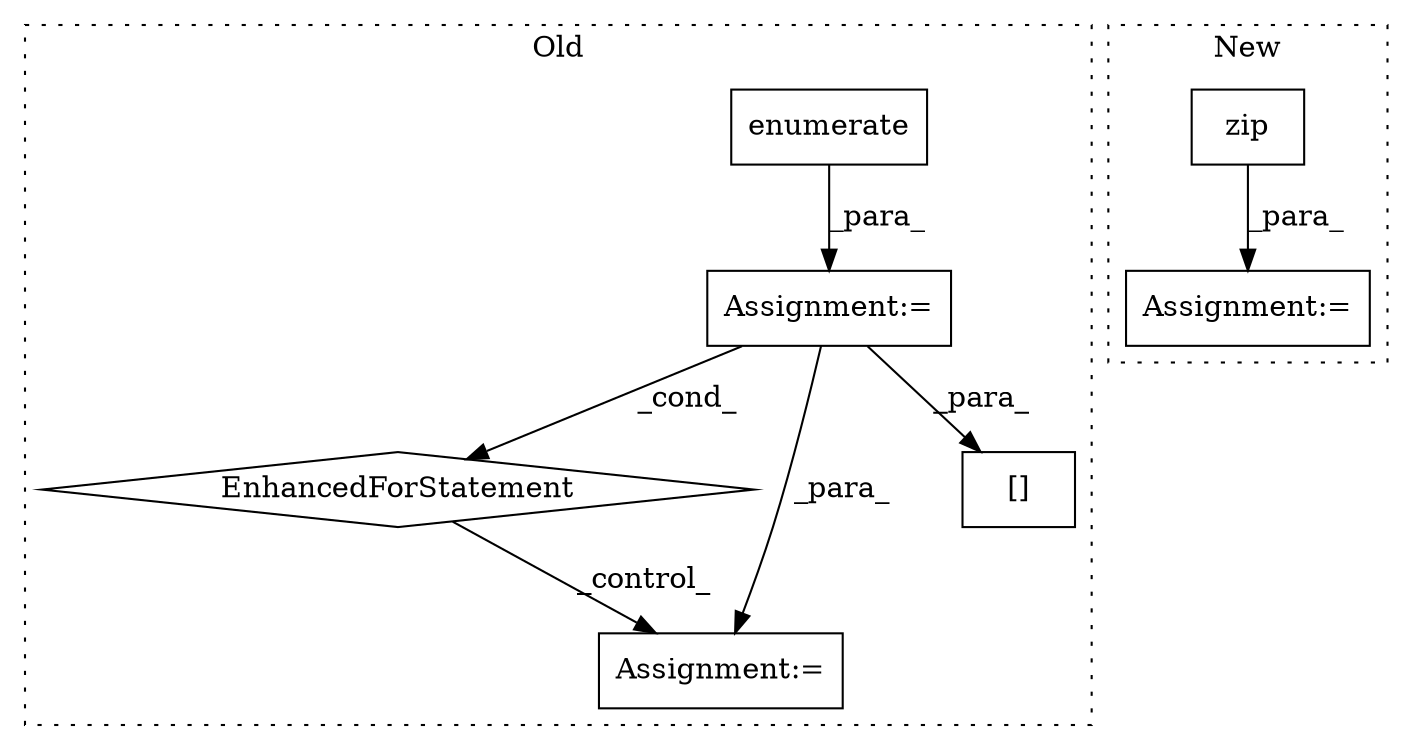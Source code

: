 digraph G {
subgraph cluster0 {
1 [label="enumerate" a="32" s="4861,4897" l="10,1" shape="box"];
4 [label="Assignment:=" a="7" s="4786,4898" l="63,2" shape="box"];
5 [label="EnhancedForStatement" a="70" s="4786,4898" l="63,2" shape="diamond"];
6 [label="Assignment:=" a="7" s="4910" l="1" shape="box"];
7 [label="[]" a="2" s="4947,4956" l="8,1" shape="box"];
label = "Old";
style="dotted";
}
subgraph cluster1 {
2 [label="zip" a="32" s="4404,4431" l="4,1" shape="box"];
3 [label="Assignment:=" a="7" s="4316,4432" l="76,2" shape="box"];
label = "New";
style="dotted";
}
1 -> 4 [label="_para_"];
2 -> 3 [label="_para_"];
4 -> 5 [label="_cond_"];
4 -> 6 [label="_para_"];
4 -> 7 [label="_para_"];
5 -> 6 [label="_control_"];
}